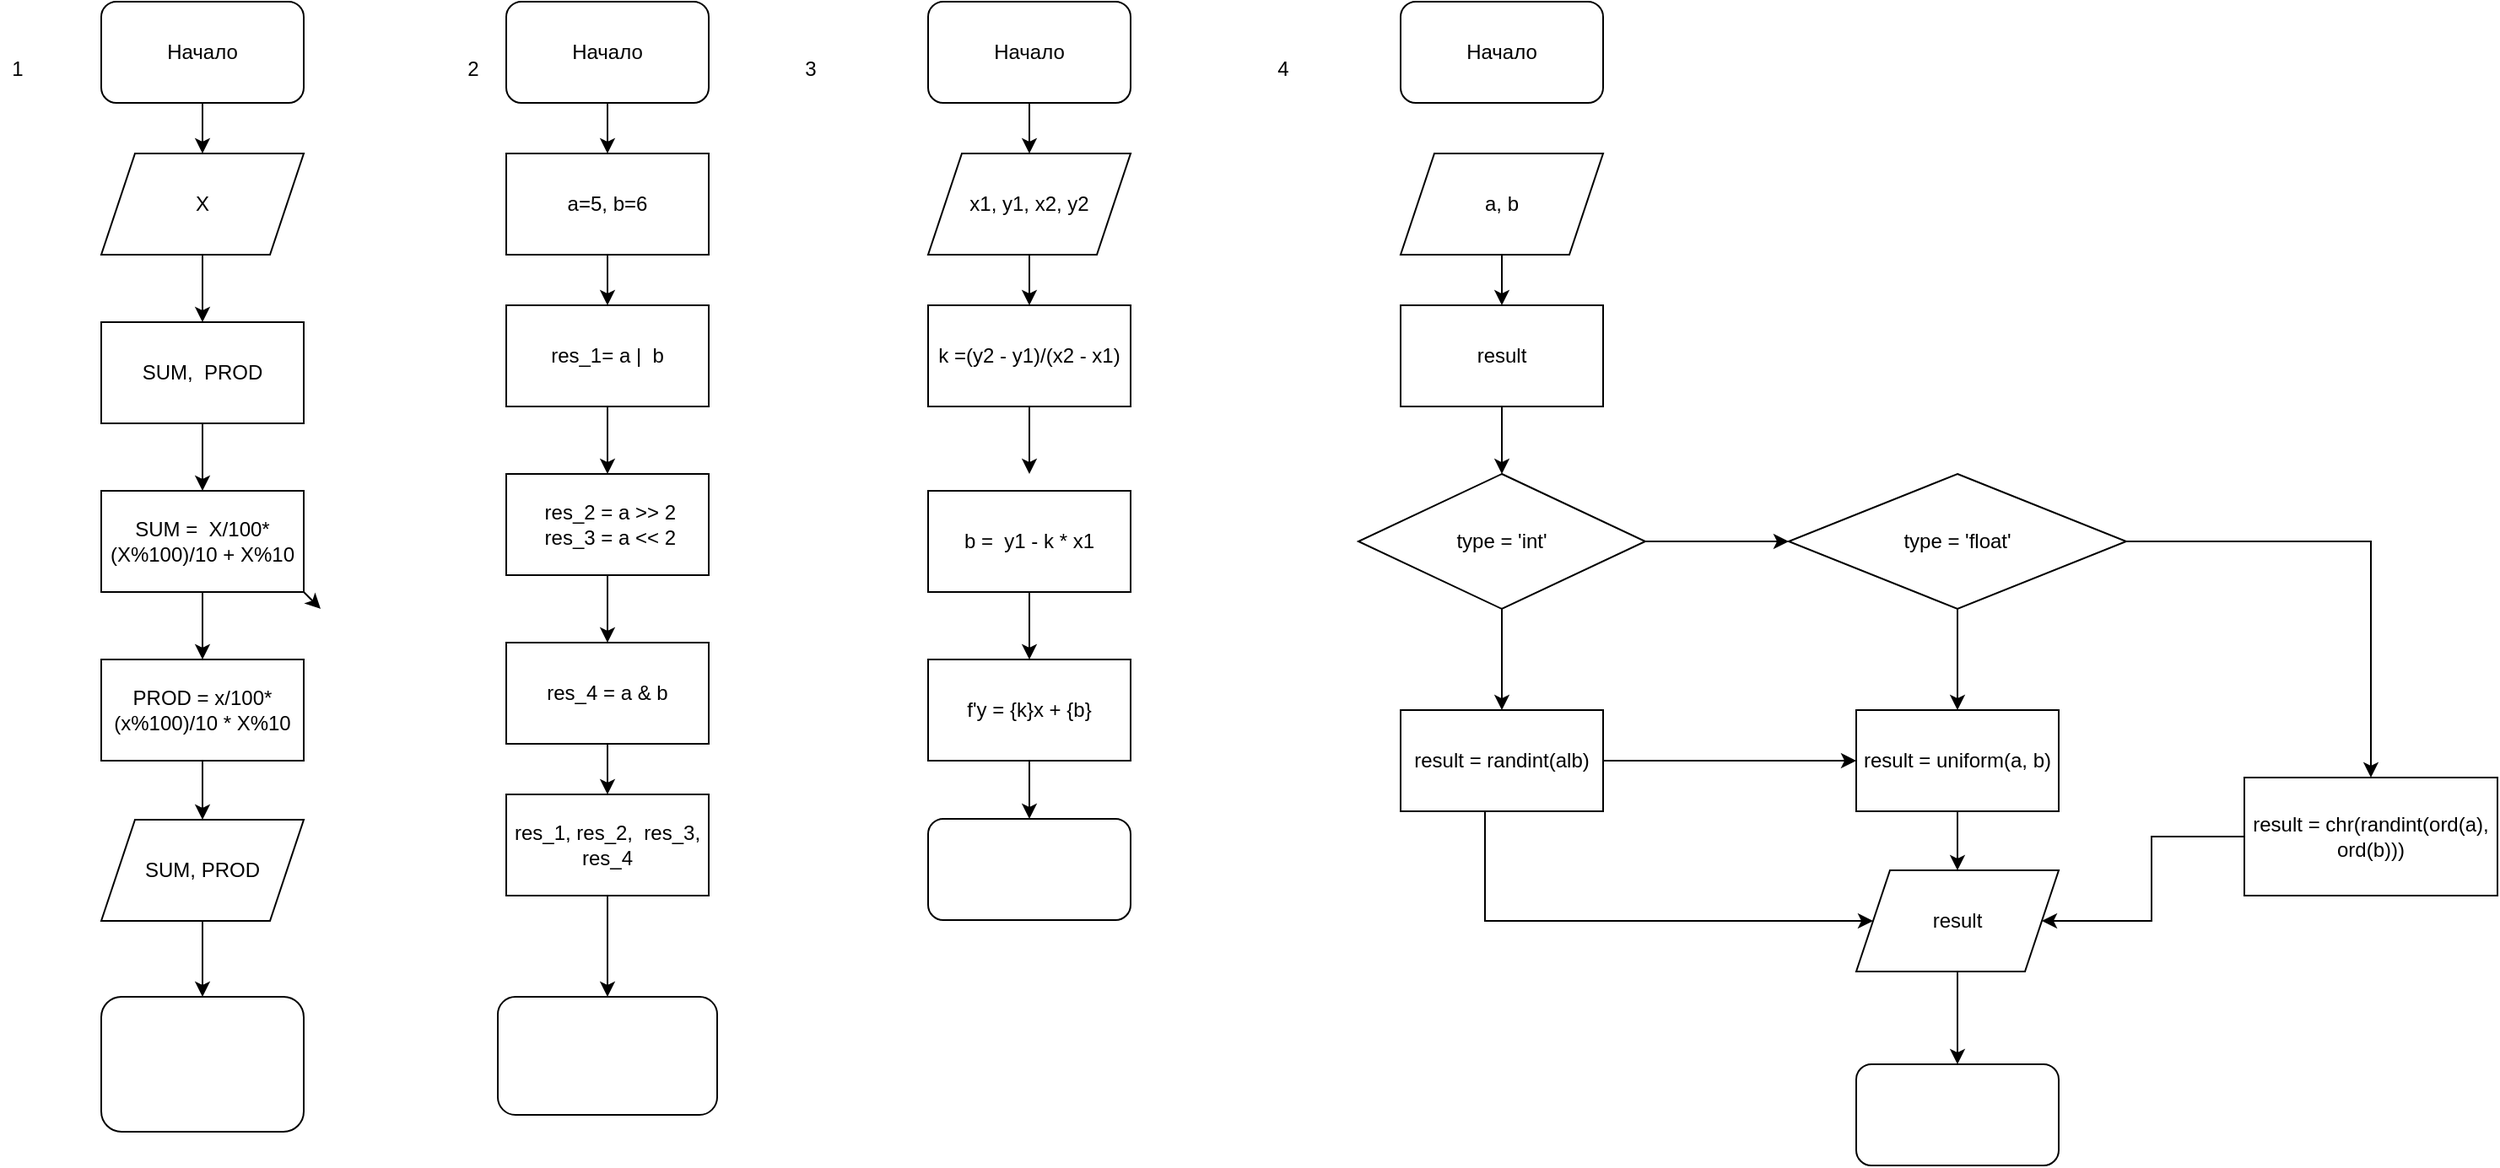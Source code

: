 <mxfile version="14.9.8" type="github">
  <diagram id="ZLGAQ76vmEtR0zyrEfHl" name="Page-1">
    <mxGraphModel dx="828" dy="613" grid="1" gridSize="10" guides="1" tooltips="1" connect="1" arrows="1" fold="1" page="1" pageScale="1" pageWidth="827" pageHeight="1169" math="0" shadow="0">
      <root>
        <mxCell id="0" />
        <mxCell id="1" parent="0" />
        <mxCell id="cHyLrr4dSaUQWcA4tl7r-8" value="" style="edgeStyle=none;rounded=0;orthogonalLoop=1;jettySize=auto;html=1;" edge="1" parent="1" source="cHyLrr4dSaUQWcA4tl7r-1" target="cHyLrr4dSaUQWcA4tl7r-2">
          <mxGeometry relative="1" as="geometry" />
        </mxCell>
        <mxCell id="cHyLrr4dSaUQWcA4tl7r-1" value="Начало" style="rounded=1;whiteSpace=wrap;html=1;" vertex="1" parent="1">
          <mxGeometry x="90" y="70" width="120" height="60" as="geometry" />
        </mxCell>
        <mxCell id="cHyLrr4dSaUQWcA4tl7r-9" value="" style="edgeStyle=none;rounded=0;orthogonalLoop=1;jettySize=auto;html=1;" edge="1" parent="1" source="cHyLrr4dSaUQWcA4tl7r-2" target="cHyLrr4dSaUQWcA4tl7r-3">
          <mxGeometry relative="1" as="geometry" />
        </mxCell>
        <mxCell id="cHyLrr4dSaUQWcA4tl7r-2" value="X" style="shape=parallelogram;perimeter=parallelogramPerimeter;whiteSpace=wrap;html=1;fixedSize=1;" vertex="1" parent="1">
          <mxGeometry x="90" y="160" width="120" height="60" as="geometry" />
        </mxCell>
        <mxCell id="cHyLrr4dSaUQWcA4tl7r-10" value="" style="edgeStyle=none;rounded=0;orthogonalLoop=1;jettySize=auto;html=1;" edge="1" parent="1" source="cHyLrr4dSaUQWcA4tl7r-3" target="cHyLrr4dSaUQWcA4tl7r-4">
          <mxGeometry relative="1" as="geometry" />
        </mxCell>
        <mxCell id="cHyLrr4dSaUQWcA4tl7r-3" value="SUM, &amp;nbsp;PROD" style="rounded=0;whiteSpace=wrap;html=1;" vertex="1" parent="1">
          <mxGeometry x="90" y="260" width="120" height="60" as="geometry" />
        </mxCell>
        <mxCell id="cHyLrr4dSaUQWcA4tl7r-11" value="" style="edgeStyle=none;rounded=0;orthogonalLoop=1;jettySize=auto;html=1;" edge="1" parent="1" source="cHyLrr4dSaUQWcA4tl7r-4" target="cHyLrr4dSaUQWcA4tl7r-5">
          <mxGeometry relative="1" as="geometry" />
        </mxCell>
        <mxCell id="cHyLrr4dSaUQWcA4tl7r-16" style="edgeStyle=none;rounded=0;orthogonalLoop=1;jettySize=auto;html=1;exitX=1;exitY=1;exitDx=0;exitDy=0;" edge="1" parent="1" source="cHyLrr4dSaUQWcA4tl7r-4">
          <mxGeometry relative="1" as="geometry">
            <mxPoint x="220" y="430" as="targetPoint" />
          </mxGeometry>
        </mxCell>
        <mxCell id="cHyLrr4dSaUQWcA4tl7r-4" value="SUM = &amp;nbsp;X/100*&lt;br&gt;(X%100)/10 + X%10" style="rounded=0;whiteSpace=wrap;html=1;" vertex="1" parent="1">
          <mxGeometry x="90" y="360" width="120" height="60" as="geometry" />
        </mxCell>
        <mxCell id="cHyLrr4dSaUQWcA4tl7r-13" value="" style="edgeStyle=none;rounded=0;orthogonalLoop=1;jettySize=auto;html=1;" edge="1" parent="1" source="cHyLrr4dSaUQWcA4tl7r-5" target="cHyLrr4dSaUQWcA4tl7r-12">
          <mxGeometry relative="1" as="geometry" />
        </mxCell>
        <mxCell id="cHyLrr4dSaUQWcA4tl7r-5" value="PROD = x/100*&lt;br&gt;(x%100)/10 * X%10" style="rounded=0;whiteSpace=wrap;html=1;" vertex="1" parent="1">
          <mxGeometry x="90" y="460" width="120" height="60" as="geometry" />
        </mxCell>
        <mxCell id="cHyLrr4dSaUQWcA4tl7r-15" value="" style="edgeStyle=none;rounded=0;orthogonalLoop=1;jettySize=auto;html=1;" edge="1" parent="1" source="cHyLrr4dSaUQWcA4tl7r-12" target="cHyLrr4dSaUQWcA4tl7r-14">
          <mxGeometry relative="1" as="geometry" />
        </mxCell>
        <mxCell id="cHyLrr4dSaUQWcA4tl7r-12" value="SUM, PROD" style="shape=parallelogram;perimeter=parallelogramPerimeter;whiteSpace=wrap;html=1;fixedSize=1;" vertex="1" parent="1">
          <mxGeometry x="90" y="555" width="120" height="60" as="geometry" />
        </mxCell>
        <mxCell id="cHyLrr4dSaUQWcA4tl7r-14" value="" style="rounded=1;whiteSpace=wrap;html=1;" vertex="1" parent="1">
          <mxGeometry x="90" y="660" width="120" height="80" as="geometry" />
        </mxCell>
        <mxCell id="cHyLrr4dSaUQWcA4tl7r-17" value="1" style="text;html=1;align=center;verticalAlign=middle;resizable=0;points=[];autosize=1;strokeColor=none;" vertex="1" parent="1">
          <mxGeometry x="30" y="100" width="20" height="20" as="geometry" />
        </mxCell>
        <mxCell id="cHyLrr4dSaUQWcA4tl7r-18" value="2" style="text;html=1;align=center;verticalAlign=middle;resizable=0;points=[];autosize=1;strokeColor=none;" vertex="1" parent="1">
          <mxGeometry x="300" y="100" width="20" height="20" as="geometry" />
        </mxCell>
        <mxCell id="cHyLrr4dSaUQWcA4tl7r-30" value="" style="edgeStyle=none;rounded=0;orthogonalLoop=1;jettySize=auto;html=1;" edge="1" parent="1" source="cHyLrr4dSaUQWcA4tl7r-19" target="cHyLrr4dSaUQWcA4tl7r-22">
          <mxGeometry relative="1" as="geometry" />
        </mxCell>
        <mxCell id="cHyLrr4dSaUQWcA4tl7r-19" value="Начало" style="rounded=1;whiteSpace=wrap;html=1;" vertex="1" parent="1">
          <mxGeometry x="330" y="70" width="120" height="60" as="geometry" />
        </mxCell>
        <mxCell id="cHyLrr4dSaUQWcA4tl7r-31" value="" style="edgeStyle=none;rounded=0;orthogonalLoop=1;jettySize=auto;html=1;" edge="1" parent="1" source="cHyLrr4dSaUQWcA4tl7r-22" target="cHyLrr4dSaUQWcA4tl7r-23">
          <mxGeometry relative="1" as="geometry" />
        </mxCell>
        <mxCell id="cHyLrr4dSaUQWcA4tl7r-22" value="a=5, b=6" style="whiteSpace=wrap;html=1;" vertex="1" parent="1">
          <mxGeometry x="330" y="160" width="120" height="60" as="geometry" />
        </mxCell>
        <mxCell id="cHyLrr4dSaUQWcA4tl7r-32" value="" style="edgeStyle=none;rounded=0;orthogonalLoop=1;jettySize=auto;html=1;" edge="1" parent="1" source="cHyLrr4dSaUQWcA4tl7r-23" target="cHyLrr4dSaUQWcA4tl7r-24">
          <mxGeometry relative="1" as="geometry" />
        </mxCell>
        <mxCell id="cHyLrr4dSaUQWcA4tl7r-23" value="res_1= a | &amp;nbsp;b" style="whiteSpace=wrap;html=1;" vertex="1" parent="1">
          <mxGeometry x="330" y="250" width="120" height="60" as="geometry" />
        </mxCell>
        <mxCell id="cHyLrr4dSaUQWcA4tl7r-33" value="" style="edgeStyle=none;rounded=0;orthogonalLoop=1;jettySize=auto;html=1;" edge="1" parent="1" source="cHyLrr4dSaUQWcA4tl7r-24" target="cHyLrr4dSaUQWcA4tl7r-25">
          <mxGeometry relative="1" as="geometry" />
        </mxCell>
        <mxCell id="cHyLrr4dSaUQWcA4tl7r-24" value="&amp;nbsp;res_2 = a &amp;gt;&amp;gt; 2&lt;br&gt;&amp;nbsp;res_3 = a &amp;lt;&amp;lt; 2" style="whiteSpace=wrap;html=1;" vertex="1" parent="1">
          <mxGeometry x="330" y="350" width="120" height="60" as="geometry" />
        </mxCell>
        <mxCell id="cHyLrr4dSaUQWcA4tl7r-34" value="" style="edgeStyle=none;rounded=0;orthogonalLoop=1;jettySize=auto;html=1;" edge="1" parent="1" source="cHyLrr4dSaUQWcA4tl7r-25" target="cHyLrr4dSaUQWcA4tl7r-26">
          <mxGeometry relative="1" as="geometry" />
        </mxCell>
        <mxCell id="cHyLrr4dSaUQWcA4tl7r-25" value="res_4 = a &amp;amp; b" style="whiteSpace=wrap;html=1;" vertex="1" parent="1">
          <mxGeometry x="330" y="450" width="120" height="60" as="geometry" />
        </mxCell>
        <mxCell id="cHyLrr4dSaUQWcA4tl7r-35" value="" style="edgeStyle=none;rounded=0;orthogonalLoop=1;jettySize=auto;html=1;" edge="1" parent="1" source="cHyLrr4dSaUQWcA4tl7r-26" target="cHyLrr4dSaUQWcA4tl7r-27">
          <mxGeometry relative="1" as="geometry" />
        </mxCell>
        <mxCell id="cHyLrr4dSaUQWcA4tl7r-26" value="res_1, res_2, &amp;nbsp;res_3, res_4" style="whiteSpace=wrap;html=1;" vertex="1" parent="1">
          <mxGeometry x="330" y="540" width="120" height="60" as="geometry" />
        </mxCell>
        <mxCell id="cHyLrr4dSaUQWcA4tl7r-27" value="" style="rounded=1;whiteSpace=wrap;html=1;" vertex="1" parent="1">
          <mxGeometry x="325" y="660" width="130" height="70" as="geometry" />
        </mxCell>
        <mxCell id="cHyLrr4dSaUQWcA4tl7r-36" value="3" style="text;html=1;align=center;verticalAlign=middle;resizable=0;points=[];autosize=1;strokeColor=none;" vertex="1" parent="1">
          <mxGeometry x="500" y="100" width="20" height="20" as="geometry" />
        </mxCell>
        <mxCell id="cHyLrr4dSaUQWcA4tl7r-52" value="" style="edgeStyle=none;rounded=0;orthogonalLoop=1;jettySize=auto;html=1;" edge="1" parent="1" source="cHyLrr4dSaUQWcA4tl7r-38" target="cHyLrr4dSaUQWcA4tl7r-39">
          <mxGeometry relative="1" as="geometry" />
        </mxCell>
        <mxCell id="cHyLrr4dSaUQWcA4tl7r-38" value="Начало" style="rounded=1;whiteSpace=wrap;html=1;" vertex="1" parent="1">
          <mxGeometry x="580" y="70" width="120" height="60" as="geometry" />
        </mxCell>
        <mxCell id="cHyLrr4dSaUQWcA4tl7r-51" value="" style="edgeStyle=none;rounded=0;orthogonalLoop=1;jettySize=auto;html=1;" edge="1" parent="1" source="cHyLrr4dSaUQWcA4tl7r-39" target="cHyLrr4dSaUQWcA4tl7r-40">
          <mxGeometry relative="1" as="geometry" />
        </mxCell>
        <mxCell id="cHyLrr4dSaUQWcA4tl7r-39" value="x1, y1, x2, y2" style="shape=parallelogram;perimeter=parallelogramPerimeter;whiteSpace=wrap;html=1;fixedSize=1;" vertex="1" parent="1">
          <mxGeometry x="580" y="160" width="120" height="60" as="geometry" />
        </mxCell>
        <mxCell id="cHyLrr4dSaUQWcA4tl7r-46" value="" style="edgeStyle=none;rounded=0;orthogonalLoop=1;jettySize=auto;html=1;" edge="1" parent="1" source="cHyLrr4dSaUQWcA4tl7r-40">
          <mxGeometry relative="1" as="geometry">
            <mxPoint x="640" y="350" as="targetPoint" />
          </mxGeometry>
        </mxCell>
        <mxCell id="cHyLrr4dSaUQWcA4tl7r-40" value="k =(y2 - y1)/(x2 - x1)" style="whiteSpace=wrap;html=1;" vertex="1" parent="1">
          <mxGeometry x="580" y="250" width="120" height="60" as="geometry" />
        </mxCell>
        <mxCell id="cHyLrr4dSaUQWcA4tl7r-47" value="" style="edgeStyle=none;rounded=0;orthogonalLoop=1;jettySize=auto;html=1;" edge="1" parent="1" source="cHyLrr4dSaUQWcA4tl7r-41" target="cHyLrr4dSaUQWcA4tl7r-43">
          <mxGeometry relative="1" as="geometry" />
        </mxCell>
        <mxCell id="cHyLrr4dSaUQWcA4tl7r-41" value="b = &amp;nbsp;y1 - k * x1" style="whiteSpace=wrap;html=1;" vertex="1" parent="1">
          <mxGeometry x="580" y="360" width="120" height="60" as="geometry" />
        </mxCell>
        <mxCell id="cHyLrr4dSaUQWcA4tl7r-48" value="" style="edgeStyle=none;rounded=0;orthogonalLoop=1;jettySize=auto;html=1;" edge="1" parent="1" source="cHyLrr4dSaUQWcA4tl7r-43" target="cHyLrr4dSaUQWcA4tl7r-44">
          <mxGeometry relative="1" as="geometry" />
        </mxCell>
        <mxCell id="cHyLrr4dSaUQWcA4tl7r-43" value="f&#39;y = {k}x + {b}" style="whiteSpace=wrap;html=1;" vertex="1" parent="1">
          <mxGeometry x="580" y="460" width="120" height="60" as="geometry" />
        </mxCell>
        <mxCell id="cHyLrr4dSaUQWcA4tl7r-44" value="" style="rounded=1;whiteSpace=wrap;html=1;" vertex="1" parent="1">
          <mxGeometry x="580" y="554.5" width="120" height="60" as="geometry" />
        </mxCell>
        <mxCell id="cHyLrr4dSaUQWcA4tl7r-152" value="4" style="text;html=1;align=center;verticalAlign=middle;resizable=0;points=[];autosize=1;strokeColor=none;" vertex="1" parent="1">
          <mxGeometry x="780" y="100" width="20" height="20" as="geometry" />
        </mxCell>
        <mxCell id="cHyLrr4dSaUQWcA4tl7r-153" value="Начало" style="rounded=1;whiteSpace=wrap;html=1;" vertex="1" parent="1">
          <mxGeometry x="860" y="70" width="120" height="60" as="geometry" />
        </mxCell>
        <mxCell id="cHyLrr4dSaUQWcA4tl7r-167" value="" style="edgeStyle=none;rounded=0;orthogonalLoop=1;jettySize=auto;html=1;" edge="1" parent="1" source="cHyLrr4dSaUQWcA4tl7r-154" target="cHyLrr4dSaUQWcA4tl7r-155">
          <mxGeometry relative="1" as="geometry" />
        </mxCell>
        <mxCell id="cHyLrr4dSaUQWcA4tl7r-154" value="a, b" style="shape=parallelogram;perimeter=parallelogramPerimeter;whiteSpace=wrap;html=1;fixedSize=1;" vertex="1" parent="1">
          <mxGeometry x="860" y="160" width="120" height="60" as="geometry" />
        </mxCell>
        <mxCell id="cHyLrr4dSaUQWcA4tl7r-168" value="" style="edgeStyle=none;rounded=0;orthogonalLoop=1;jettySize=auto;html=1;" edge="1" parent="1" source="cHyLrr4dSaUQWcA4tl7r-155" target="cHyLrr4dSaUQWcA4tl7r-156">
          <mxGeometry relative="1" as="geometry" />
        </mxCell>
        <mxCell id="cHyLrr4dSaUQWcA4tl7r-155" value="result" style="whiteSpace=wrap;html=1;" vertex="1" parent="1">
          <mxGeometry x="860" y="250" width="120" height="60" as="geometry" />
        </mxCell>
        <mxCell id="cHyLrr4dSaUQWcA4tl7r-169" value="" style="edgeStyle=elbowEdgeStyle;rounded=0;orthogonalLoop=1;jettySize=auto;html=1;" edge="1" parent="1" source="cHyLrr4dSaUQWcA4tl7r-156" target="cHyLrr4dSaUQWcA4tl7r-157">
          <mxGeometry relative="1" as="geometry" />
        </mxCell>
        <mxCell id="cHyLrr4dSaUQWcA4tl7r-170" value="" style="edgeStyle=none;rounded=0;orthogonalLoop=1;jettySize=auto;html=1;" edge="1" parent="1" source="cHyLrr4dSaUQWcA4tl7r-156" target="cHyLrr4dSaUQWcA4tl7r-158">
          <mxGeometry relative="1" as="geometry" />
        </mxCell>
        <mxCell id="cHyLrr4dSaUQWcA4tl7r-156" value="type = &#39;int&#39;" style="rhombus;whiteSpace=wrap;html=1;" vertex="1" parent="1">
          <mxGeometry x="835" y="350" width="170" height="80" as="geometry" />
        </mxCell>
        <mxCell id="cHyLrr4dSaUQWcA4tl7r-173" value="" style="edgeStyle=elbowEdgeStyle;rounded=0;orthogonalLoop=1;jettySize=auto;html=1;" edge="1" parent="1" source="cHyLrr4dSaUQWcA4tl7r-157" target="cHyLrr4dSaUQWcA4tl7r-162">
          <mxGeometry relative="1" as="geometry" />
        </mxCell>
        <mxCell id="cHyLrr4dSaUQWcA4tl7r-176" value="" style="edgeStyle=elbowEdgeStyle;rounded=0;orthogonalLoop=1;jettySize=auto;html=1;" edge="1" parent="1" source="cHyLrr4dSaUQWcA4tl7r-157" target="cHyLrr4dSaUQWcA4tl7r-164">
          <mxGeometry relative="1" as="geometry">
            <Array as="points">
              <mxPoint x="910" y="570" />
            </Array>
          </mxGeometry>
        </mxCell>
        <mxCell id="cHyLrr4dSaUQWcA4tl7r-157" value="result = randint(alb)" style="whiteSpace=wrap;html=1;" vertex="1" parent="1">
          <mxGeometry x="860" y="490" width="120" height="60" as="geometry" />
        </mxCell>
        <mxCell id="cHyLrr4dSaUQWcA4tl7r-172" value="" style="edgeStyle=orthogonalEdgeStyle;rounded=0;orthogonalLoop=1;jettySize=auto;html=1;" edge="1" parent="1" source="cHyLrr4dSaUQWcA4tl7r-158" target="cHyLrr4dSaUQWcA4tl7r-163">
          <mxGeometry relative="1" as="geometry" />
        </mxCell>
        <mxCell id="cHyLrr4dSaUQWcA4tl7r-178" value="" style="edgeStyle=elbowEdgeStyle;rounded=0;orthogonalLoop=1;jettySize=auto;html=1;" edge="1" parent="1" source="cHyLrr4dSaUQWcA4tl7r-158" target="cHyLrr4dSaUQWcA4tl7r-162">
          <mxGeometry relative="1" as="geometry" />
        </mxCell>
        <mxCell id="cHyLrr4dSaUQWcA4tl7r-158" value="type = &#39;float&#39;" style="rhombus;whiteSpace=wrap;html=1;" vertex="1" parent="1">
          <mxGeometry x="1090" y="350" width="200" height="80" as="geometry" />
        </mxCell>
        <mxCell id="cHyLrr4dSaUQWcA4tl7r-177" value="" style="edgeStyle=elbowEdgeStyle;rounded=0;orthogonalLoop=1;jettySize=auto;html=1;" edge="1" parent="1" source="cHyLrr4dSaUQWcA4tl7r-162" target="cHyLrr4dSaUQWcA4tl7r-164">
          <mxGeometry relative="1" as="geometry" />
        </mxCell>
        <mxCell id="cHyLrr4dSaUQWcA4tl7r-162" value="result = uniform(a, b)" style="whiteSpace=wrap;html=1;" vertex="1" parent="1">
          <mxGeometry x="1130" y="490" width="120" height="60" as="geometry" />
        </mxCell>
        <mxCell id="cHyLrr4dSaUQWcA4tl7r-175" value="" style="edgeStyle=orthogonalEdgeStyle;rounded=0;orthogonalLoop=1;jettySize=auto;html=1;" edge="1" parent="1" source="cHyLrr4dSaUQWcA4tl7r-163" target="cHyLrr4dSaUQWcA4tl7r-164">
          <mxGeometry relative="1" as="geometry" />
        </mxCell>
        <mxCell id="cHyLrr4dSaUQWcA4tl7r-163" value="result = chr(randint(ord(a),&lt;br&gt;ord(b)))" style="whiteSpace=wrap;html=1;" vertex="1" parent="1">
          <mxGeometry x="1360" y="530" width="150" height="70" as="geometry" />
        </mxCell>
        <mxCell id="cHyLrr4dSaUQWcA4tl7r-179" value="" style="edgeStyle=elbowEdgeStyle;rounded=0;orthogonalLoop=1;jettySize=auto;html=1;" edge="1" parent="1" source="cHyLrr4dSaUQWcA4tl7r-164" target="cHyLrr4dSaUQWcA4tl7r-165">
          <mxGeometry relative="1" as="geometry" />
        </mxCell>
        <mxCell id="cHyLrr4dSaUQWcA4tl7r-164" value="result" style="shape=parallelogram;perimeter=parallelogramPerimeter;whiteSpace=wrap;html=1;fixedSize=1;" vertex="1" parent="1">
          <mxGeometry x="1130" y="585" width="120" height="60" as="geometry" />
        </mxCell>
        <mxCell id="cHyLrr4dSaUQWcA4tl7r-165" value="" style="rounded=1;whiteSpace=wrap;html=1;" vertex="1" parent="1">
          <mxGeometry x="1130" y="700" width="120" height="60" as="geometry" />
        </mxCell>
      </root>
    </mxGraphModel>
  </diagram>
</mxfile>

